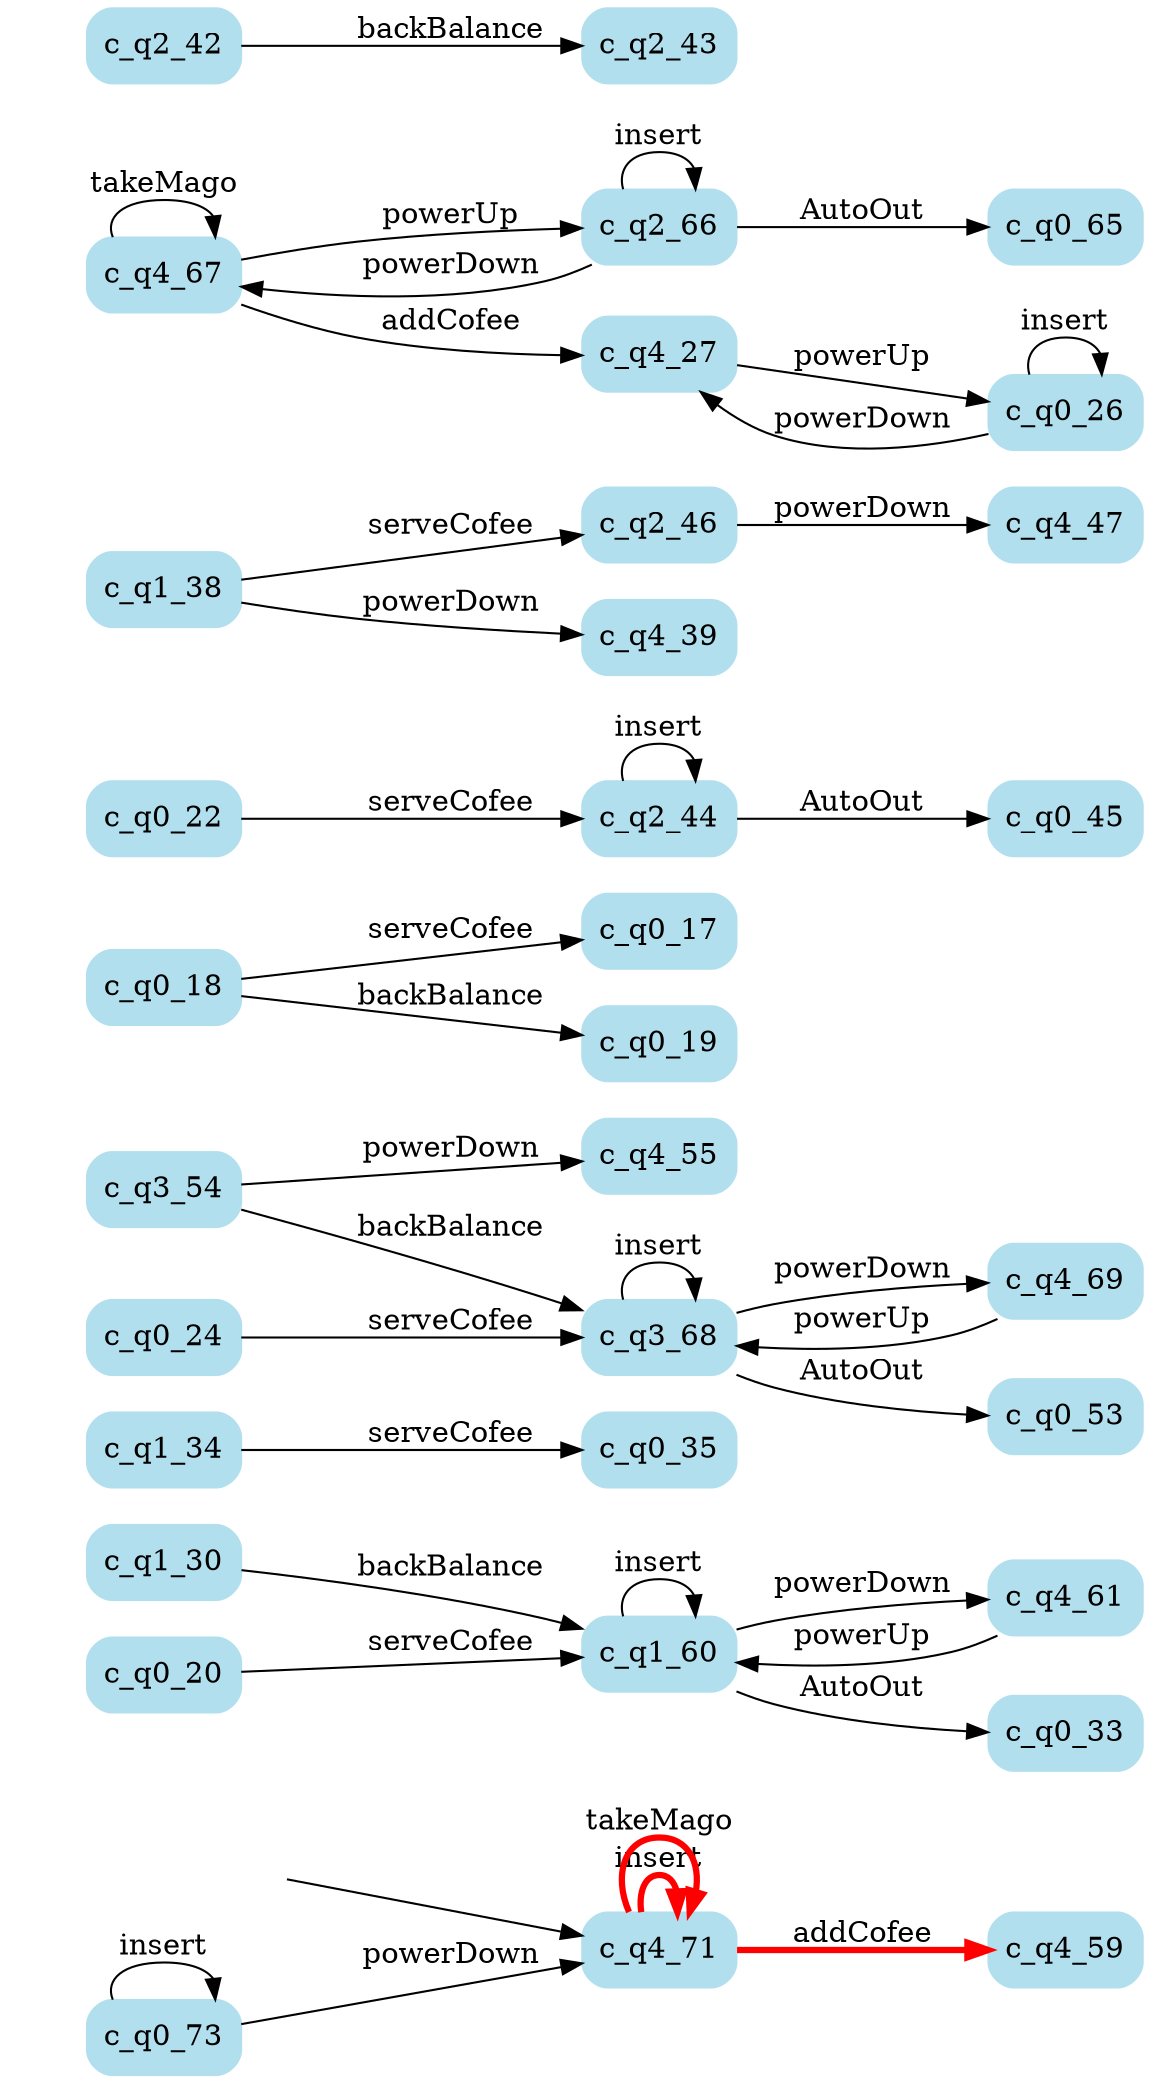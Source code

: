 digraph G {

	rankdir = LR;

	start_c_q4_71[style=invisible];

	node[shape=box, style="rounded, filled", color=lightblue2];

	c_q1_60[label="c_q1_60"];
	c_q0_35[label="c_q0_35"];
	c_q3_54[label="c_q3_54"];
	c_q0_17[label="c_q0_17"];
	c_q4_69[label="c_q4_69"];
	c_q0_45[label="c_q0_45"];
	c_q4_71[label="c_q4_71"];
	c_q0_24[label="c_q0_24"];
	c_q1_30[label="c_q1_30"];
	c_q2_46[label="c_q2_46"];
	c_q0_18[label="c_q0_18"];
	c_q0_20[label="c_q0_20"];
	c_q4_55[label="c_q4_55"];
	c_q1_38[label="c_q1_38"];
	c_q0_53[label="c_q0_53"];
	c_q4_59[label="c_q4_59"];
	c_q4_67[label="c_q4_67"];
	c_q2_66[label="c_q2_66"];
	c_q1_34[label="c_q1_34"];
	c_q0_19[label="c_q0_19"];
	c_q0_22[label="c_q0_22"];
	c_q0_65[label="c_q0_65"];
	c_q2_44[label="c_q2_44"];
	c_q2_43[label="c_q2_43"];
	c_q2_42[label="c_q2_42"];
	c_q0_26[label="c_q0_26"];
	c_q4_61[label="c_q4_61"];
	c_q4_27[label="c_q4_27"];
	c_q4_39[label="c_q4_39"];
	c_q4_47[label="c_q4_47"];
	c_q3_68[label="c_q3_68"];
	c_q0_73[label="c_q0_73"];
	c_q0_33[label="c_q0_33"];

	start_c_q4_71 -> c_q4_71;
	c_q4_71 -> c_q4_71[label="insert", penwidth=3, color=red];
	c_q4_67 -> c_q4_67[label="takeMago"];
	c_q4_67 -> c_q4_27[label="addCofee"];
	c_q4_27 -> c_q0_26[label="powerUp"];
	c_q4_61 -> c_q1_60[label="powerUp"];
	c_q4_67 -> c_q2_66[label="powerUp"];
	c_q4_69 -> c_q3_68[label="powerUp"];
	c_q0_26 -> c_q0_26[label="insert"];
	c_q0_18 -> c_q0_17[label="serveCofee"];
	c_q0_18 -> c_q0_19[label="backBalance"];
	c_q0_20 -> c_q1_60[label="serveCofee"];
	c_q0_22 -> c_q2_44[label="serveCofee"];
	c_q0_24 -> c_q3_68[label="serveCofee"];
	c_q0_26 -> c_q4_27[label="powerDown"];
	c_q1_60 -> c_q1_60[label="insert"];
	c_q1_30 -> c_q1_60[label="backBalance"];
	c_q1_60 -> c_q0_33[label="AutoOut"];
	c_q1_34 -> c_q0_35[label="serveCofee"];
	c_q1_38 -> c_q2_46[label="serveCofee"];
	c_q1_38 -> c_q4_39[label="powerDown"];
	c_q2_44 -> c_q2_44[label="insert"];
	c_q2_42 -> c_q2_43[label="backBalance"];
	c_q2_44 -> c_q0_45[label="AutoOut"];
	c_q2_46 -> c_q4_47[label="powerDown"];
	c_q3_68 -> c_q3_68[label="insert"];
	c_q3_54 -> c_q3_68[label="backBalance"];
	c_q3_68 -> c_q0_53[label="AutoOut"];
	c_q3_54 -> c_q4_55[label="powerDown"];
	c_q4_71 -> c_q4_71[label="takeMago", penwidth=3, color=red];
	c_q4_71 -> c_q4_59[label="addCofee", penwidth=3, color=red];
	c_q1_60 -> c_q4_61[label="powerDown"];
	c_q2_66 -> c_q2_66[label="insert"];
	c_q2_66 -> c_q0_65[label="AutoOut"];
	c_q2_66 -> c_q4_67[label="powerDown"];
	c_q3_68 -> c_q4_69[label="powerDown"];
	c_q0_73 -> c_q4_71[label="powerDown"];
	c_q0_73 -> c_q0_73[label="insert"];

}
